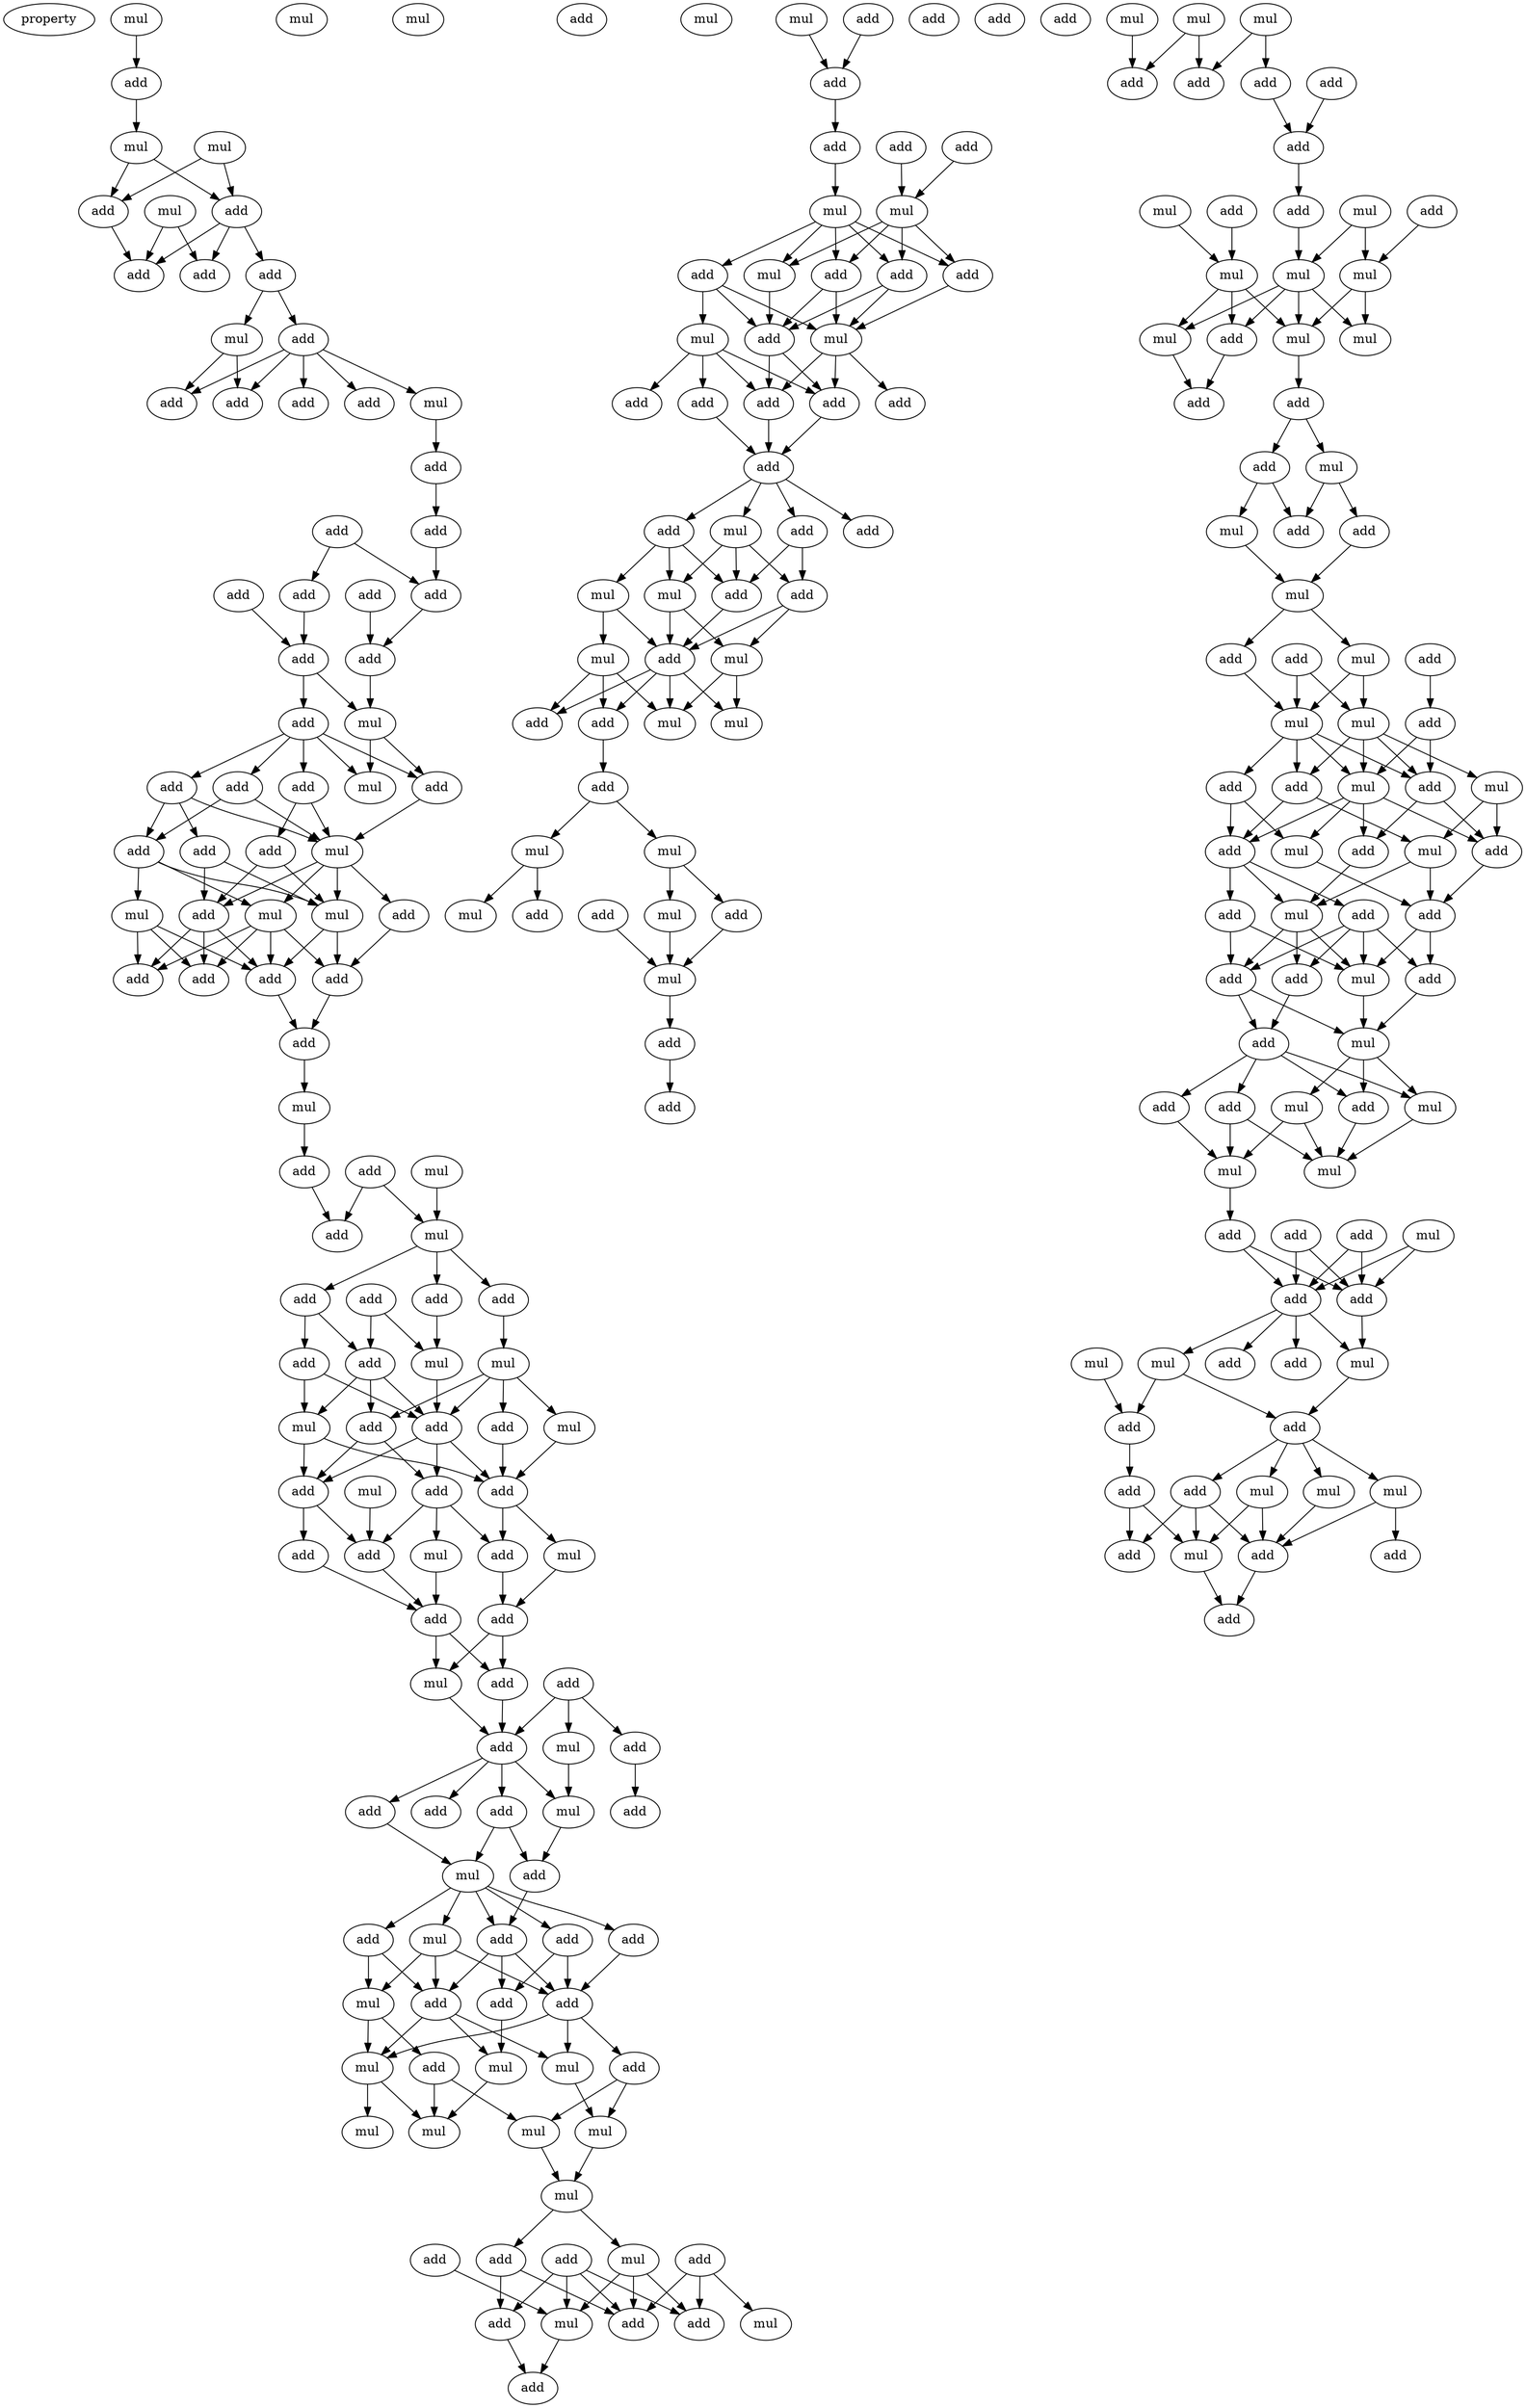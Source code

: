 digraph {
    node [fontcolor=black]
    property [mul=2,lf=1.6]
    0 [ label = mul ];
    1 [ label = add ];
    2 [ label = mul ];
    3 [ label = mul ];
    4 [ label = add ];
    5 [ label = mul ];
    6 [ label = add ];
    7 [ label = add ];
    8 [ label = add ];
    9 [ label = add ];
    10 [ label = mul ];
    11 [ label = add ];
    12 [ label = add ];
    13 [ label = mul ];
    14 [ label = add ];
    15 [ label = add ];
    16 [ label = add ];
    17 [ label = add ];
    18 [ label = add ];
    19 [ label = add ];
    20 [ label = add ];
    21 [ label = add ];
    22 [ label = mul ];
    23 [ label = add ];
    24 [ label = add ];
    25 [ label = add ];
    26 [ label = add ];
    27 [ label = add ];
    28 [ label = mul ];
    29 [ label = add ];
    30 [ label = add ];
    31 [ label = add ];
    32 [ label = mul ];
    33 [ label = add ];
    34 [ label = add ];
    35 [ label = add ];
    36 [ label = mul ];
    37 [ label = add ];
    38 [ label = add ];
    39 [ label = mul ];
    40 [ label = add ];
    41 [ label = mul ];
    42 [ label = mul ];
    43 [ label = add ];
    44 [ label = add ];
    45 [ label = add ];
    46 [ label = add ];
    47 [ label = add ];
    48 [ label = mul ];
    49 [ label = add ];
    50 [ label = mul ];
    51 [ label = add ];
    52 [ label = add ];
    53 [ label = mul ];
    54 [ label = add ];
    55 [ label = add ];
    56 [ label = add ];
    57 [ label = add ];
    58 [ label = add ];
    59 [ label = add ];
    60 [ label = mul ];
    61 [ label = mul ];
    62 [ label = mul ];
    63 [ label = add ];
    64 [ label = add ];
    65 [ label = mul ];
    66 [ label = add ];
    67 [ label = add ];
    68 [ label = mul ];
    69 [ label = add ];
    70 [ label = add ];
    71 [ label = mul ];
    72 [ label = add ];
    73 [ label = mul ];
    74 [ label = add ];
    75 [ label = add ];
    76 [ label = add ];
    77 [ label = add ];
    78 [ label = add ];
    79 [ label = add ];
    80 [ label = mul ];
    81 [ label = add ];
    82 [ label = add ];
    83 [ label = mul ];
    84 [ label = add ];
    85 [ label = add ];
    86 [ label = add ];
    87 [ label = mul ];
    88 [ label = add ];
    89 [ label = mul ];
    90 [ label = add ];
    91 [ label = add ];
    92 [ label = add ];
    93 [ label = add ];
    94 [ label = mul ];
    95 [ label = add ];
    96 [ label = add ];
    97 [ label = add ];
    98 [ label = add ];
    99 [ label = mul ];
    100 [ label = mul ];
    101 [ label = mul ];
    102 [ label = add ];
    103 [ label = mul ];
    104 [ label = add ];
    105 [ label = mul ];
    106 [ label = mul ];
    107 [ label = mul ];
    108 [ label = mul ];
    109 [ label = mul ];
    110 [ label = mul ];
    111 [ label = add ];
    112 [ label = add ];
    113 [ label = add ];
    114 [ label = mul ];
    115 [ label = add ];
    116 [ label = mul ];
    117 [ label = add ];
    118 [ label = mul ];
    119 [ label = add ];
    120 [ label = add ];
    121 [ label = add ];
    122 [ label = add ];
    123 [ label = mul ];
    124 [ label = mul ];
    125 [ label = add ];
    126 [ label = add ];
    127 [ label = add ];
    128 [ label = add ];
    129 [ label = add ];
    130 [ label = add ];
    131 [ label = add ];
    132 [ label = add ];
    133 [ label = mul ];
    134 [ label = mul ];
    135 [ label = add ];
    136 [ label = add ];
    137 [ label = add ];
    138 [ label = mul ];
    139 [ label = add ];
    140 [ label = add ];
    141 [ label = mul ];
    142 [ label = mul ];
    143 [ label = add ];
    144 [ label = add ];
    145 [ label = add ];
    146 [ label = add ];
    147 [ label = add ];
    148 [ label = add ];
    149 [ label = add ];
    150 [ label = add ];
    151 [ label = mul ];
    152 [ label = add ];
    153 [ label = add ];
    154 [ label = add ];
    155 [ label = mul ];
    156 [ label = mul ];
    157 [ label = mul ];
    158 [ label = mul ];
    159 [ label = add ];
    160 [ label = add ];
    161 [ label = mul ];
    162 [ label = mul ];
    163 [ label = add ];
    164 [ label = add ];
    165 [ label = mul ];
    166 [ label = mul ];
    167 [ label = add ];
    168 [ label = add ];
    169 [ label = add ];
    170 [ label = mul ];
    171 [ label = mul ];
    172 [ label = mul ];
    173 [ label = add ];
    174 [ label = mul ];
    175 [ label = mul ];
    176 [ label = mul ];
    177 [ label = add ];
    178 [ label = add ];
    179 [ label = add ];
    180 [ label = add ];
    181 [ label = add ];
    182 [ label = add ];
    183 [ label = mul ];
    184 [ label = add ];
    185 [ label = add ];
    186 [ label = add ];
    187 [ label = mul ];
    188 [ label = mul ];
    189 [ label = mul ];
    190 [ label = mul ];
    191 [ label = mul ];
    192 [ label = mul ];
    193 [ label = mul ];
    194 [ label = add ];
    195 [ label = add ];
    196 [ label = add ];
    197 [ label = mul ];
    198 [ label = add ];
    199 [ label = add ];
    200 [ label = mul ];
    201 [ label = add ];
    202 [ label = mul ];
    203 [ label = mul ];
    204 [ label = add ];
    205 [ label = add ];
    206 [ label = add ];
    207 [ label = mul ];
    208 [ label = add ];
    209 [ label = mul ];
    210 [ label = add ];
    211 [ label = add ];
    212 [ label = add ];
    213 [ label = mul ];
    214 [ label = mul ];
    215 [ label = add ];
    216 [ label = mul ];
    217 [ label = add ];
    218 [ label = mul ];
    219 [ label = add ];
    220 [ label = mul ];
    221 [ label = add ];
    222 [ label = add ];
    223 [ label = add ];
    224 [ label = add ];
    225 [ label = mul ];
    226 [ label = add ];
    227 [ label = add ];
    228 [ label = add ];
    229 [ label = mul ];
    230 [ label = add ];
    231 [ label = mul ];
    232 [ label = mul ];
    233 [ label = add ];
    234 [ label = add ];
    235 [ label = mul ];
    236 [ label = mul ];
    237 [ label = add ];
    238 [ label = add ];
    239 [ label = add ];
    240 [ label = mul ];
    241 [ label = add ];
    242 [ label = add ];
    243 [ label = mul ];
    244 [ label = mul ];
    245 [ label = add ];
    246 [ label = add ];
    247 [ label = mul ];
    248 [ label = add ];
    249 [ label = add ];
    250 [ label = add ];
    251 [ label = mul ];
    252 [ label = add ];
    253 [ label = mul ];
    254 [ label = mul ];
    255 [ label = add ];
    256 [ label = add ];
    257 [ label = add ];
    258 [ label = mul ];
    259 [ label = add ];
    0 -> 1 [ name = 0 ];
    1 -> 2 [ name = 1 ];
    2 -> 4 [ name = 2 ];
    2 -> 6 [ name = 3 ];
    3 -> 4 [ name = 4 ];
    3 -> 6 [ name = 5 ];
    4 -> 7 [ name = 6 ];
    4 -> 8 [ name = 7 ];
    4 -> 9 [ name = 8 ];
    5 -> 7 [ name = 9 ];
    5 -> 8 [ name = 10 ];
    6 -> 7 [ name = 11 ];
    9 -> 10 [ name = 12 ];
    9 -> 11 [ name = 13 ];
    10 -> 12 [ name = 14 ];
    10 -> 14 [ name = 15 ];
    11 -> 12 [ name = 16 ];
    11 -> 13 [ name = 17 ];
    11 -> 14 [ name = 18 ];
    11 -> 15 [ name = 19 ];
    11 -> 16 [ name = 20 ];
    13 -> 17 [ name = 21 ];
    17 -> 18 [ name = 22 ];
    18 -> 24 [ name = 23 ];
    19 -> 23 [ name = 24 ];
    19 -> 24 [ name = 25 ];
    20 -> 25 [ name = 26 ];
    21 -> 26 [ name = 27 ];
    23 -> 26 [ name = 28 ];
    24 -> 25 [ name = 29 ];
    25 -> 28 [ name = 30 ];
    26 -> 27 [ name = 31 ];
    26 -> 28 [ name = 32 ];
    27 -> 29 [ name = 33 ];
    27 -> 30 [ name = 34 ];
    27 -> 31 [ name = 35 ];
    27 -> 32 [ name = 36 ];
    27 -> 33 [ name = 37 ];
    28 -> 29 [ name = 38 ];
    28 -> 32 [ name = 39 ];
    29 -> 36 [ name = 40 ];
    30 -> 34 [ name = 41 ];
    30 -> 36 [ name = 42 ];
    30 -> 37 [ name = 43 ];
    31 -> 35 [ name = 44 ];
    31 -> 36 [ name = 45 ];
    33 -> 36 [ name = 46 ];
    33 -> 37 [ name = 47 ];
    34 -> 38 [ name = 48 ];
    34 -> 39 [ name = 49 ];
    35 -> 38 [ name = 50 ];
    35 -> 39 [ name = 51 ];
    36 -> 38 [ name = 52 ];
    36 -> 39 [ name = 53 ];
    36 -> 40 [ name = 54 ];
    36 -> 41 [ name = 55 ];
    37 -> 39 [ name = 56 ];
    37 -> 41 [ name = 57 ];
    37 -> 42 [ name = 58 ];
    38 -> 43 [ name = 59 ];
    38 -> 45 [ name = 60 ];
    38 -> 46 [ name = 61 ];
    39 -> 44 [ name = 62 ];
    39 -> 46 [ name = 63 ];
    40 -> 44 [ name = 64 ];
    41 -> 43 [ name = 65 ];
    41 -> 44 [ name = 66 ];
    41 -> 45 [ name = 67 ];
    41 -> 46 [ name = 68 ];
    42 -> 43 [ name = 69 ];
    42 -> 45 [ name = 70 ];
    42 -> 46 [ name = 71 ];
    44 -> 47 [ name = 72 ];
    46 -> 47 [ name = 73 ];
    47 -> 48 [ name = 74 ];
    48 -> 51 [ name = 75 ];
    49 -> 52 [ name = 76 ];
    49 -> 53 [ name = 77 ];
    50 -> 53 [ name = 78 ];
    51 -> 52 [ name = 79 ];
    53 -> 54 [ name = 80 ];
    53 -> 55 [ name = 81 ];
    53 -> 57 [ name = 82 ];
    54 -> 58 [ name = 83 ];
    54 -> 59 [ name = 84 ];
    55 -> 61 [ name = 85 ];
    56 -> 59 [ name = 86 ];
    56 -> 61 [ name = 87 ];
    57 -> 60 [ name = 88 ];
    58 -> 65 [ name = 89 ];
    58 -> 66 [ name = 90 ];
    59 -> 63 [ name = 91 ];
    59 -> 65 [ name = 92 ];
    59 -> 66 [ name = 93 ];
    60 -> 62 [ name = 94 ];
    60 -> 63 [ name = 95 ];
    60 -> 64 [ name = 96 ];
    60 -> 66 [ name = 97 ];
    61 -> 66 [ name = 98 ];
    62 -> 67 [ name = 99 ];
    63 -> 69 [ name = 100 ];
    63 -> 70 [ name = 101 ];
    64 -> 67 [ name = 102 ];
    65 -> 67 [ name = 103 ];
    65 -> 70 [ name = 104 ];
    66 -> 67 [ name = 105 ];
    66 -> 69 [ name = 106 ];
    66 -> 70 [ name = 107 ];
    67 -> 73 [ name = 108 ];
    67 -> 75 [ name = 109 ];
    68 -> 72 [ name = 110 ];
    69 -> 71 [ name = 111 ];
    69 -> 72 [ name = 112 ];
    69 -> 75 [ name = 113 ];
    70 -> 72 [ name = 114 ];
    70 -> 74 [ name = 115 ];
    71 -> 76 [ name = 116 ];
    72 -> 76 [ name = 117 ];
    73 -> 77 [ name = 118 ];
    74 -> 76 [ name = 119 ];
    75 -> 77 [ name = 120 ];
    76 -> 79 [ name = 121 ];
    76 -> 80 [ name = 122 ];
    77 -> 79 [ name = 123 ];
    77 -> 80 [ name = 124 ];
    78 -> 81 [ name = 125 ];
    78 -> 82 [ name = 126 ];
    78 -> 83 [ name = 127 ];
    79 -> 81 [ name = 128 ];
    80 -> 81 [ name = 129 ];
    81 -> 84 [ name = 130 ];
    81 -> 86 [ name = 131 ];
    81 -> 87 [ name = 132 ];
    81 -> 88 [ name = 133 ];
    82 -> 85 [ name = 134 ];
    83 -> 87 [ name = 135 ];
    86 -> 89 [ name = 136 ];
    86 -> 90 [ name = 137 ];
    87 -> 90 [ name = 138 ];
    88 -> 89 [ name = 139 ];
    89 -> 91 [ name = 140 ];
    89 -> 92 [ name = 141 ];
    89 -> 93 [ name = 142 ];
    89 -> 94 [ name = 143 ];
    89 -> 95 [ name = 144 ];
    90 -> 92 [ name = 145 ];
    91 -> 96 [ name = 146 ];
    91 -> 99 [ name = 147 ];
    92 -> 96 [ name = 148 ];
    92 -> 97 [ name = 149 ];
    92 -> 98 [ name = 150 ];
    93 -> 97 [ name = 151 ];
    93 -> 98 [ name = 152 ];
    94 -> 96 [ name = 153 ];
    94 -> 97 [ name = 154 ];
    94 -> 99 [ name = 155 ];
    95 -> 97 [ name = 156 ];
    96 -> 100 [ name = 157 ];
    96 -> 101 [ name = 158 ];
    96 -> 103 [ name = 159 ];
    97 -> 101 [ name = 160 ];
    97 -> 103 [ name = 161 ];
    97 -> 104 [ name = 162 ];
    98 -> 100 [ name = 163 ];
    99 -> 101 [ name = 164 ];
    99 -> 102 [ name = 165 ];
    100 -> 106 [ name = 166 ];
    101 -> 106 [ name = 167 ];
    101 -> 107 [ name = 168 ];
    102 -> 106 [ name = 169 ];
    102 -> 109 [ name = 170 ];
    103 -> 108 [ name = 171 ];
    104 -> 108 [ name = 172 ];
    104 -> 109 [ name = 173 ];
    108 -> 110 [ name = 174 ];
    109 -> 110 [ name = 175 ];
    110 -> 113 [ name = 176 ];
    110 -> 114 [ name = 177 ];
    111 -> 116 [ name = 178 ];
    112 -> 117 [ name = 179 ];
    112 -> 118 [ name = 180 ];
    112 -> 120 [ name = 181 ];
    113 -> 119 [ name = 182 ];
    113 -> 120 [ name = 183 ];
    114 -> 116 [ name = 184 ];
    114 -> 117 [ name = 185 ];
    114 -> 120 [ name = 186 ];
    115 -> 116 [ name = 187 ];
    115 -> 117 [ name = 188 ];
    115 -> 119 [ name = 189 ];
    115 -> 120 [ name = 190 ];
    116 -> 121 [ name = 191 ];
    119 -> 121 [ name = 192 ];
    124 -> 127 [ name = 193 ];
    125 -> 127 [ name = 194 ];
    127 -> 129 [ name = 195 ];
    128 -> 134 [ name = 196 ];
    129 -> 133 [ name = 197 ];
    130 -> 134 [ name = 198 ];
    133 -> 135 [ name = 199 ];
    133 -> 136 [ name = 200 ];
    133 -> 137 [ name = 201 ];
    133 -> 138 [ name = 202 ];
    133 -> 139 [ name = 203 ];
    134 -> 135 [ name = 204 ];
    134 -> 137 [ name = 205 ];
    134 -> 138 [ name = 206 ];
    134 -> 139 [ name = 207 ];
    135 -> 140 [ name = 208 ];
    135 -> 141 [ name = 209 ];
    136 -> 140 [ name = 210 ];
    136 -> 141 [ name = 211 ];
    136 -> 142 [ name = 212 ];
    137 -> 141 [ name = 213 ];
    138 -> 140 [ name = 214 ];
    139 -> 140 [ name = 215 ];
    139 -> 141 [ name = 216 ];
    140 -> 146 [ name = 217 ];
    140 -> 147 [ name = 218 ];
    141 -> 144 [ name = 219 ];
    141 -> 146 [ name = 220 ];
    141 -> 147 [ name = 221 ];
    142 -> 143 [ name = 222 ];
    142 -> 145 [ name = 223 ];
    142 -> 146 [ name = 224 ];
    142 -> 147 [ name = 225 ];
    145 -> 148 [ name = 226 ];
    146 -> 148 [ name = 227 ];
    147 -> 148 [ name = 228 ];
    148 -> 149 [ name = 229 ];
    148 -> 150 [ name = 230 ];
    148 -> 151 [ name = 231 ];
    148 -> 152 [ name = 232 ];
    149 -> 153 [ name = 233 ];
    149 -> 155 [ name = 234 ];
    149 -> 156 [ name = 235 ];
    151 -> 153 [ name = 236 ];
    151 -> 154 [ name = 237 ];
    151 -> 156 [ name = 238 ];
    152 -> 153 [ name = 239 ];
    152 -> 154 [ name = 240 ];
    153 -> 159 [ name = 241 ];
    154 -> 157 [ name = 242 ];
    154 -> 159 [ name = 243 ];
    155 -> 158 [ name = 244 ];
    155 -> 159 [ name = 245 ];
    156 -> 157 [ name = 246 ];
    156 -> 159 [ name = 247 ];
    157 -> 161 [ name = 248 ];
    157 -> 162 [ name = 249 ];
    158 -> 160 [ name = 250 ];
    158 -> 161 [ name = 251 ];
    158 -> 163 [ name = 252 ];
    159 -> 160 [ name = 253 ];
    159 -> 161 [ name = 254 ];
    159 -> 162 [ name = 255 ];
    159 -> 163 [ name = 256 ];
    163 -> 164 [ name = 257 ];
    164 -> 165 [ name = 258 ];
    164 -> 166 [ name = 259 ];
    165 -> 167 [ name = 260 ];
    165 -> 170 [ name = 261 ];
    166 -> 169 [ name = 262 ];
    166 -> 171 [ name = 263 ];
    168 -> 172 [ name = 264 ];
    169 -> 172 [ name = 265 ];
    171 -> 172 [ name = 266 ];
    172 -> 173 [ name = 267 ];
    173 -> 180 [ name = 268 ];
    174 -> 181 [ name = 269 ];
    175 -> 178 [ name = 270 ];
    175 -> 179 [ name = 271 ];
    176 -> 178 [ name = 272 ];
    176 -> 181 [ name = 273 ];
    177 -> 182 [ name = 274 ];
    179 -> 182 [ name = 275 ];
    182 -> 185 [ name = 276 ];
    183 -> 189 [ name = 277 ];
    183 -> 190 [ name = 278 ];
    184 -> 188 [ name = 279 ];
    185 -> 189 [ name = 280 ];
    186 -> 190 [ name = 281 ];
    187 -> 188 [ name = 282 ];
    188 -> 191 [ name = 283 ];
    188 -> 193 [ name = 284 ];
    188 -> 194 [ name = 285 ];
    189 -> 191 [ name = 286 ];
    189 -> 192 [ name = 287 ];
    189 -> 193 [ name = 288 ];
    189 -> 194 [ name = 289 ];
    190 -> 191 [ name = 290 ];
    190 -> 192 [ name = 291 ];
    191 -> 196 [ name = 292 ];
    193 -> 195 [ name = 293 ];
    194 -> 195 [ name = 294 ];
    196 -> 197 [ name = 295 ];
    196 -> 198 [ name = 296 ];
    197 -> 199 [ name = 297 ];
    197 -> 201 [ name = 298 ];
    198 -> 199 [ name = 299 ];
    198 -> 200 [ name = 300 ];
    200 -> 202 [ name = 301 ];
    201 -> 202 [ name = 302 ];
    202 -> 203 [ name = 303 ];
    202 -> 206 [ name = 304 ];
    203 -> 207 [ name = 305 ];
    203 -> 209 [ name = 306 ];
    204 -> 207 [ name = 307 ];
    204 -> 209 [ name = 308 ];
    205 -> 208 [ name = 309 ];
    206 -> 209 [ name = 310 ];
    207 -> 210 [ name = 311 ];
    207 -> 212 [ name = 312 ];
    207 -> 213 [ name = 313 ];
    207 -> 214 [ name = 314 ];
    208 -> 212 [ name = 315 ];
    208 -> 214 [ name = 316 ];
    209 -> 210 [ name = 317 ];
    209 -> 211 [ name = 318 ];
    209 -> 212 [ name = 319 ];
    209 -> 214 [ name = 320 ];
    210 -> 215 [ name = 321 ];
    210 -> 218 [ name = 322 ];
    211 -> 215 [ name = 323 ];
    211 -> 216 [ name = 324 ];
    212 -> 217 [ name = 325 ];
    212 -> 219 [ name = 326 ];
    213 -> 217 [ name = 327 ];
    213 -> 218 [ name = 328 ];
    214 -> 215 [ name = 329 ];
    214 -> 216 [ name = 330 ];
    214 -> 217 [ name = 331 ];
    214 -> 219 [ name = 332 ];
    215 -> 220 [ name = 333 ];
    215 -> 221 [ name = 334 ];
    215 -> 222 [ name = 335 ];
    216 -> 223 [ name = 336 ];
    217 -> 223 [ name = 337 ];
    218 -> 220 [ name = 338 ];
    218 -> 223 [ name = 339 ];
    219 -> 220 [ name = 340 ];
    220 -> 224 [ name = 341 ];
    220 -> 225 [ name = 342 ];
    220 -> 227 [ name = 343 ];
    221 -> 224 [ name = 344 ];
    221 -> 225 [ name = 345 ];
    222 -> 224 [ name = 346 ];
    222 -> 225 [ name = 347 ];
    222 -> 226 [ name = 348 ];
    222 -> 227 [ name = 349 ];
    223 -> 225 [ name = 350 ];
    223 -> 226 [ name = 351 ];
    224 -> 228 [ name = 352 ];
    224 -> 229 [ name = 353 ];
    225 -> 229 [ name = 354 ];
    226 -> 229 [ name = 355 ];
    227 -> 228 [ name = 356 ];
    228 -> 230 [ name = 357 ];
    228 -> 232 [ name = 358 ];
    228 -> 233 [ name = 359 ];
    228 -> 234 [ name = 360 ];
    229 -> 230 [ name = 361 ];
    229 -> 231 [ name = 362 ];
    229 -> 232 [ name = 363 ];
    230 -> 235 [ name = 364 ];
    231 -> 235 [ name = 365 ];
    231 -> 236 [ name = 366 ];
    232 -> 235 [ name = 367 ];
    233 -> 235 [ name = 368 ];
    233 -> 236 [ name = 369 ];
    234 -> 236 [ name = 370 ];
    236 -> 238 [ name = 371 ];
    237 -> 241 [ name = 372 ];
    237 -> 242 [ name = 373 ];
    238 -> 241 [ name = 374 ];
    238 -> 242 [ name = 375 ];
    239 -> 241 [ name = 376 ];
    239 -> 242 [ name = 377 ];
    240 -> 241 [ name = 378 ];
    240 -> 242 [ name = 379 ];
    241 -> 243 [ name = 380 ];
    241 -> 244 [ name = 381 ];
    241 -> 245 [ name = 382 ];
    241 -> 246 [ name = 383 ];
    242 -> 244 [ name = 384 ];
    243 -> 248 [ name = 385 ];
    243 -> 249 [ name = 386 ];
    244 -> 249 [ name = 387 ];
    247 -> 248 [ name = 388 ];
    248 -> 250 [ name = 389 ];
    249 -> 251 [ name = 390 ];
    249 -> 252 [ name = 391 ];
    249 -> 253 [ name = 392 ];
    249 -> 254 [ name = 393 ];
    250 -> 255 [ name = 394 ];
    250 -> 258 [ name = 395 ];
    251 -> 257 [ name = 396 ];
    252 -> 255 [ name = 397 ];
    252 -> 257 [ name = 398 ];
    252 -> 258 [ name = 399 ];
    253 -> 256 [ name = 400 ];
    253 -> 257 [ name = 401 ];
    254 -> 257 [ name = 402 ];
    254 -> 258 [ name = 403 ];
    257 -> 259 [ name = 404 ];
    258 -> 259 [ name = 405 ];
}
